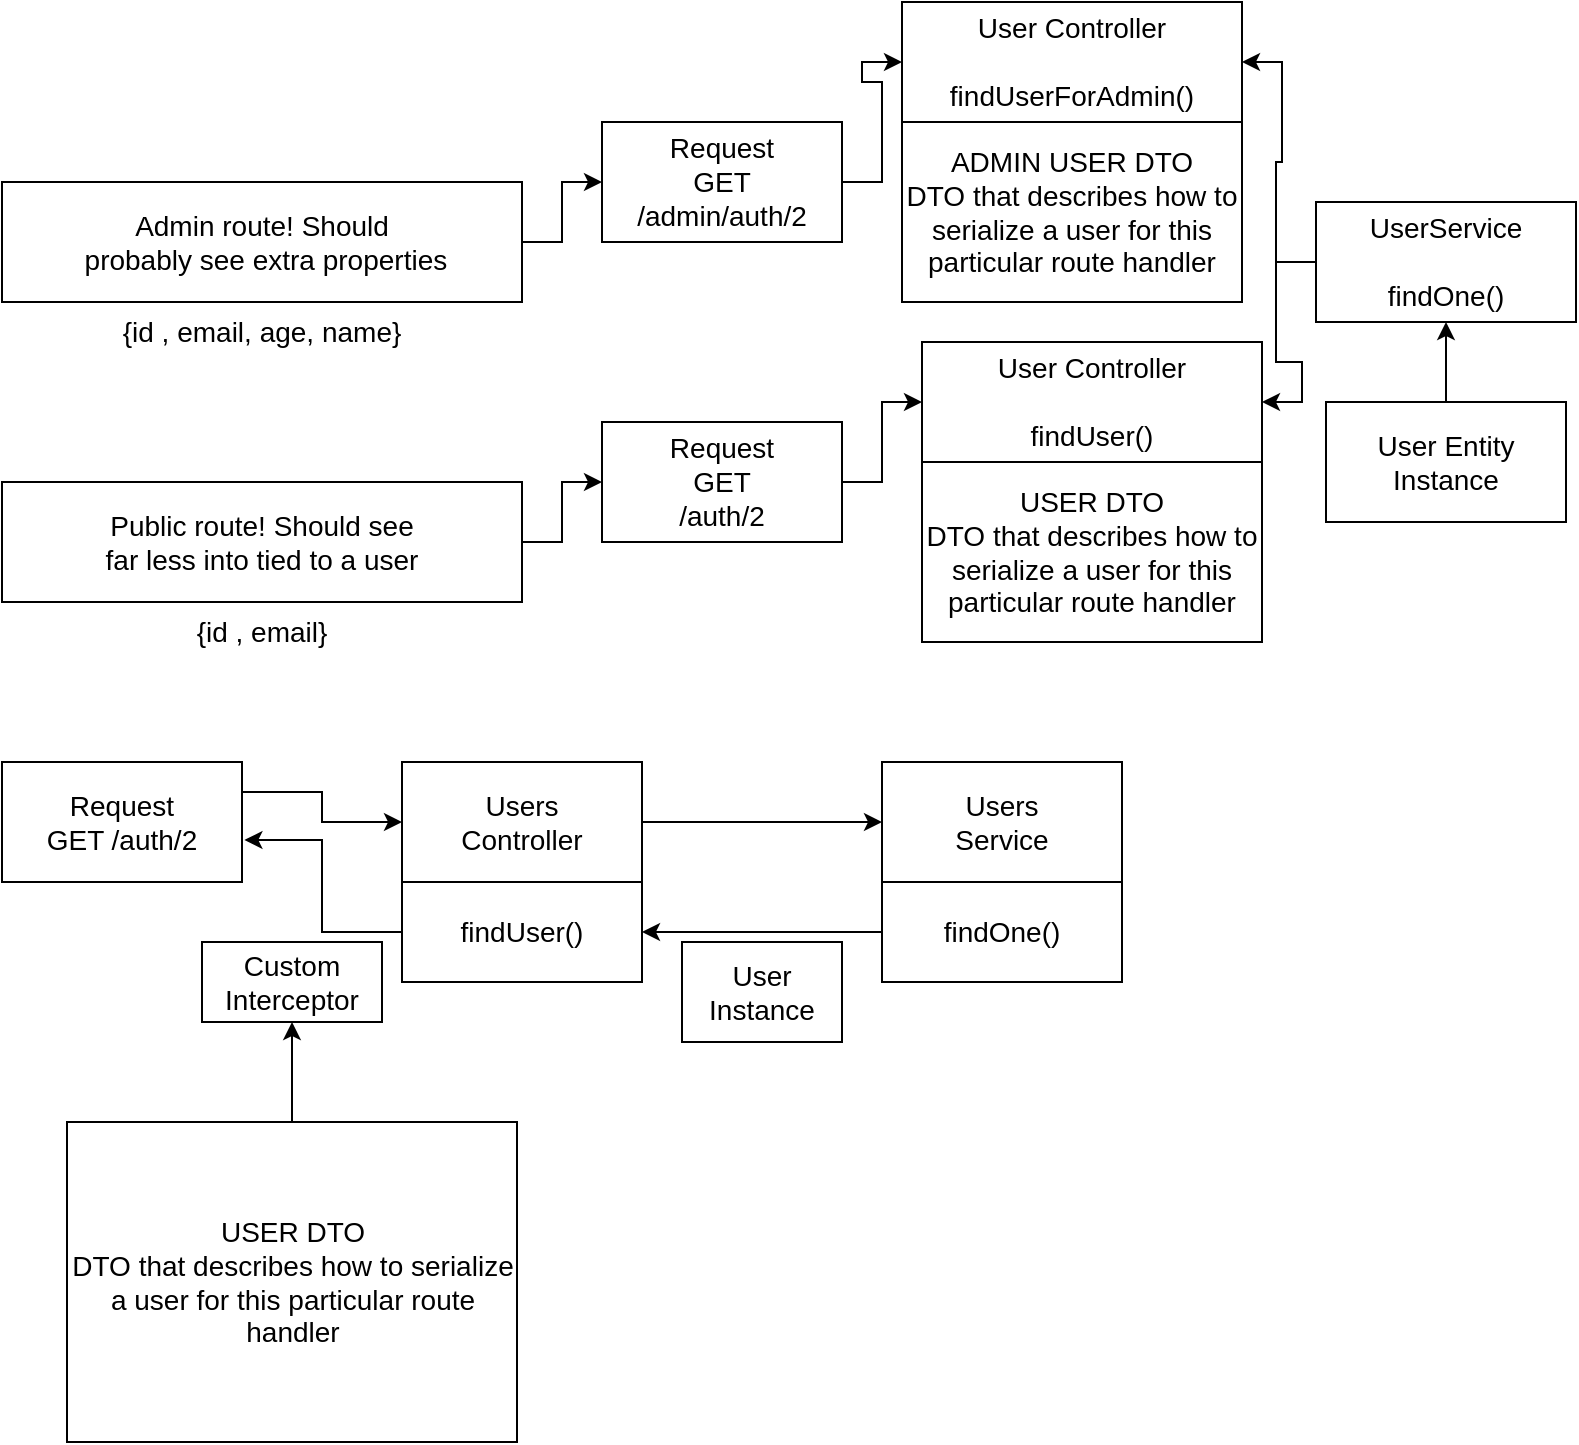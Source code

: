 <mxfile version="20.2.2" type="github">
  <diagram id="yy7V1IrCHKM3VrIjpmN8" name="페이지-1">
    <mxGraphModel dx="1038" dy="547" grid="1" gridSize="10" guides="1" tooltips="1" connect="1" arrows="1" fold="1" page="1" pageScale="1" pageWidth="827" pageHeight="1169" math="0" shadow="0">
      <root>
        <mxCell id="0" />
        <mxCell id="1" parent="0" />
        <mxCell id="KC6oDA8V-b73y0kQ5vmW-12" value="" style="edgeStyle=orthogonalEdgeStyle;rounded=0;orthogonalLoop=1;jettySize=auto;html=1;fontSize=14;" edge="1" parent="1" source="KC6oDA8V-b73y0kQ5vmW-5" target="KC6oDA8V-b73y0kQ5vmW-10">
          <mxGeometry relative="1" as="geometry" />
        </mxCell>
        <mxCell id="KC6oDA8V-b73y0kQ5vmW-5" value="&lt;span style=&quot;font-size: 14px;&quot;&gt;Admin route! Should&lt;/span&gt;&lt;br style=&quot;padding: 0px; margin: 0px; font-size: 14px;&quot;&gt;&lt;span style=&quot;font-size: 14px;&quot;&gt;&amp;nbsp;probably see extra properties&lt;/span&gt;" style="rounded=0;whiteSpace=wrap;html=1;" vertex="1" parent="1">
          <mxGeometry x="40" y="130" width="260" height="60" as="geometry" />
        </mxCell>
        <mxCell id="KC6oDA8V-b73y0kQ5vmW-7" value="{id , email, age, name}&lt;div style=&quot;padding: 0px; margin: 0px; font-size: 14px;&quot;&gt;&lt;br style=&quot;padding: 0px; margin: 0px; color: rgb(0, 0, 0); font-family: Helvetica; font-size: 14px; font-style: normal; font-variant-ligatures: normal; font-variant-caps: normal; font-weight: 400; letter-spacing: normal; orphans: 2; text-indent: 0px; text-transform: none; widows: 2; word-spacing: 0px; -webkit-text-stroke-width: 0px; background-color: rgb(248, 249, 250); text-decoration-thickness: initial; text-decoration-style: initial; text-decoration-color: initial;&quot;&gt;&#xa;&#xa;&lt;/div&gt;" style="text;whiteSpace=wrap;html=1;fontSize=14;align=center;" vertex="1" parent="1">
          <mxGeometry x="40" y="190" width="260" height="30" as="geometry" />
        </mxCell>
        <mxCell id="KC6oDA8V-b73y0kQ5vmW-13" style="edgeStyle=orthogonalEdgeStyle;rounded=0;orthogonalLoop=1;jettySize=auto;html=1;exitX=1;exitY=0.5;exitDx=0;exitDy=0;fontSize=14;" edge="1" parent="1" source="KC6oDA8V-b73y0kQ5vmW-8" target="KC6oDA8V-b73y0kQ5vmW-11">
          <mxGeometry relative="1" as="geometry" />
        </mxCell>
        <mxCell id="KC6oDA8V-b73y0kQ5vmW-8" value="&lt;span style=&quot;font-size: 14px;&quot;&gt;Public route! Should see &lt;br&gt;far less into tied to a user&lt;/span&gt;" style="rounded=0;whiteSpace=wrap;html=1;" vertex="1" parent="1">
          <mxGeometry x="40" y="280" width="260" height="60" as="geometry" />
        </mxCell>
        <mxCell id="KC6oDA8V-b73y0kQ5vmW-9" value="{id , email}&lt;div style=&quot;padding: 0px; margin: 0px; font-size: 14px;&quot;&gt;&lt;br style=&quot;padding: 0px; margin: 0px; color: rgb(0, 0, 0); font-family: Helvetica; font-size: 14px; font-style: normal; font-variant-ligatures: normal; font-variant-caps: normal; font-weight: 400; letter-spacing: normal; orphans: 2; text-indent: 0px; text-transform: none; widows: 2; word-spacing: 0px; -webkit-text-stroke-width: 0px; background-color: rgb(248, 249, 250); text-decoration-thickness: initial; text-decoration-style: initial; text-decoration-color: initial;&quot;&gt;&lt;br&gt;&lt;br&gt;&lt;/div&gt;" style="text;whiteSpace=wrap;html=1;fontSize=14;align=center;" vertex="1" parent="1">
          <mxGeometry x="40" y="340" width="260" height="30" as="geometry" />
        </mxCell>
        <mxCell id="KC6oDA8V-b73y0kQ5vmW-17" style="edgeStyle=orthogonalEdgeStyle;rounded=0;orthogonalLoop=1;jettySize=auto;html=1;exitX=1;exitY=0.5;exitDx=0;exitDy=0;entryX=0;entryY=0.5;entryDx=0;entryDy=0;fontSize=14;" edge="1" parent="1" source="KC6oDA8V-b73y0kQ5vmW-10" target="KC6oDA8V-b73y0kQ5vmW-14">
          <mxGeometry relative="1" as="geometry" />
        </mxCell>
        <mxCell id="KC6oDA8V-b73y0kQ5vmW-10" value="Request&lt;br&gt;GET&lt;br&gt;/admin/auth/2" style="rounded=0;whiteSpace=wrap;html=1;fontSize=14;" vertex="1" parent="1">
          <mxGeometry x="340" y="100" width="120" height="60" as="geometry" />
        </mxCell>
        <mxCell id="KC6oDA8V-b73y0kQ5vmW-16" style="edgeStyle=orthogonalEdgeStyle;rounded=0;orthogonalLoop=1;jettySize=auto;html=1;exitX=1;exitY=0.5;exitDx=0;exitDy=0;entryX=0;entryY=0.5;entryDx=0;entryDy=0;fontSize=14;" edge="1" parent="1" source="KC6oDA8V-b73y0kQ5vmW-11" target="KC6oDA8V-b73y0kQ5vmW-15">
          <mxGeometry relative="1" as="geometry" />
        </mxCell>
        <mxCell id="KC6oDA8V-b73y0kQ5vmW-11" value="Request&lt;br&gt;GET&lt;br&gt;/auth/2" style="rounded=0;whiteSpace=wrap;html=1;fontSize=14;" vertex="1" parent="1">
          <mxGeometry x="340" y="250" width="120" height="60" as="geometry" />
        </mxCell>
        <mxCell id="KC6oDA8V-b73y0kQ5vmW-14" value="User Controller&lt;br&gt;&lt;br&gt;findUserForAdmin()" style="rounded=0;whiteSpace=wrap;html=1;fontSize=14;" vertex="1" parent="1">
          <mxGeometry x="490" y="40" width="170" height="60" as="geometry" />
        </mxCell>
        <mxCell id="KC6oDA8V-b73y0kQ5vmW-15" value="User Controller&lt;br&gt;&lt;br&gt;findUser()" style="rounded=0;whiteSpace=wrap;html=1;fontSize=14;" vertex="1" parent="1">
          <mxGeometry x="500" y="210" width="170" height="60" as="geometry" />
        </mxCell>
        <mxCell id="KC6oDA8V-b73y0kQ5vmW-19" style="edgeStyle=orthogonalEdgeStyle;rounded=0;orthogonalLoop=1;jettySize=auto;html=1;exitX=0;exitY=0.5;exitDx=0;exitDy=0;entryX=1;entryY=0.5;entryDx=0;entryDy=0;fontSize=14;" edge="1" parent="1" source="KC6oDA8V-b73y0kQ5vmW-18" target="KC6oDA8V-b73y0kQ5vmW-14">
          <mxGeometry relative="1" as="geometry" />
        </mxCell>
        <mxCell id="KC6oDA8V-b73y0kQ5vmW-20" style="edgeStyle=orthogonalEdgeStyle;rounded=0;orthogonalLoop=1;jettySize=auto;html=1;exitX=0;exitY=0.5;exitDx=0;exitDy=0;entryX=1;entryY=0.5;entryDx=0;entryDy=0;fontSize=14;" edge="1" parent="1" source="KC6oDA8V-b73y0kQ5vmW-18" target="KC6oDA8V-b73y0kQ5vmW-15">
          <mxGeometry relative="1" as="geometry" />
        </mxCell>
        <mxCell id="KC6oDA8V-b73y0kQ5vmW-18" value="UserService&lt;br&gt;&lt;br&gt;findOne()" style="rounded=0;whiteSpace=wrap;html=1;fontSize=14;" vertex="1" parent="1">
          <mxGeometry x="697" y="140" width="130" height="60" as="geometry" />
        </mxCell>
        <mxCell id="KC6oDA8V-b73y0kQ5vmW-22" style="edgeStyle=orthogonalEdgeStyle;rounded=0;orthogonalLoop=1;jettySize=auto;html=1;exitX=0.5;exitY=0;exitDx=0;exitDy=0;entryX=0.5;entryY=1;entryDx=0;entryDy=0;fontSize=14;" edge="1" parent="1" source="KC6oDA8V-b73y0kQ5vmW-21" target="KC6oDA8V-b73y0kQ5vmW-18">
          <mxGeometry relative="1" as="geometry" />
        </mxCell>
        <mxCell id="KC6oDA8V-b73y0kQ5vmW-21" value="User Entity Instance" style="rounded=0;whiteSpace=wrap;html=1;fontSize=14;" vertex="1" parent="1">
          <mxGeometry x="702" y="240" width="120" height="60" as="geometry" />
        </mxCell>
        <mxCell id="KC6oDA8V-b73y0kQ5vmW-34" style="edgeStyle=orthogonalEdgeStyle;rounded=0;orthogonalLoop=1;jettySize=auto;html=1;exitX=1;exitY=0.25;exitDx=0;exitDy=0;fontSize=14;" edge="1" parent="1" source="KC6oDA8V-b73y0kQ5vmW-23" target="KC6oDA8V-b73y0kQ5vmW-24">
          <mxGeometry relative="1" as="geometry" />
        </mxCell>
        <mxCell id="KC6oDA8V-b73y0kQ5vmW-23" value="Request&lt;br&gt;GET /auth/2" style="rounded=0;whiteSpace=wrap;html=1;fontSize=14;" vertex="1" parent="1">
          <mxGeometry x="40" y="420" width="120" height="60" as="geometry" />
        </mxCell>
        <mxCell id="KC6oDA8V-b73y0kQ5vmW-35" style="edgeStyle=orthogonalEdgeStyle;rounded=0;orthogonalLoop=1;jettySize=auto;html=1;exitX=1;exitY=0.5;exitDx=0;exitDy=0;entryX=0;entryY=0.5;entryDx=0;entryDy=0;fontSize=14;" edge="1" parent="1" source="KC6oDA8V-b73y0kQ5vmW-24" target="KC6oDA8V-b73y0kQ5vmW-25">
          <mxGeometry relative="1" as="geometry" />
        </mxCell>
        <mxCell id="KC6oDA8V-b73y0kQ5vmW-24" value="Users&lt;br&gt;Controller" style="rounded=0;whiteSpace=wrap;html=1;fontSize=14;" vertex="1" parent="1">
          <mxGeometry x="240" y="420" width="120" height="60" as="geometry" />
        </mxCell>
        <mxCell id="KC6oDA8V-b73y0kQ5vmW-25" value="Users&lt;br&gt;Service" style="rounded=0;whiteSpace=wrap;html=1;fontSize=14;" vertex="1" parent="1">
          <mxGeometry x="480" y="420" width="120" height="60" as="geometry" />
        </mxCell>
        <mxCell id="KC6oDA8V-b73y0kQ5vmW-31" style="edgeStyle=orthogonalEdgeStyle;rounded=0;orthogonalLoop=1;jettySize=auto;html=1;exitX=0;exitY=0.5;exitDx=0;exitDy=0;entryX=1.01;entryY=0.65;entryDx=0;entryDy=0;entryPerimeter=0;fontSize=14;" edge="1" parent="1" source="KC6oDA8V-b73y0kQ5vmW-26" target="KC6oDA8V-b73y0kQ5vmW-23">
          <mxGeometry relative="1" as="geometry" />
        </mxCell>
        <mxCell id="KC6oDA8V-b73y0kQ5vmW-26" value="findUser()" style="rounded=0;whiteSpace=wrap;html=1;fontSize=14;" vertex="1" parent="1">
          <mxGeometry x="240" y="480" width="120" height="50" as="geometry" />
        </mxCell>
        <mxCell id="KC6oDA8V-b73y0kQ5vmW-28" style="edgeStyle=orthogonalEdgeStyle;rounded=0;orthogonalLoop=1;jettySize=auto;html=1;exitX=0;exitY=0.5;exitDx=0;exitDy=0;entryX=1;entryY=0.5;entryDx=0;entryDy=0;fontSize=14;" edge="1" parent="1" source="KC6oDA8V-b73y0kQ5vmW-27" target="KC6oDA8V-b73y0kQ5vmW-26">
          <mxGeometry relative="1" as="geometry" />
        </mxCell>
        <mxCell id="KC6oDA8V-b73y0kQ5vmW-27" value="findOne()" style="rounded=0;whiteSpace=wrap;html=1;fontSize=14;" vertex="1" parent="1">
          <mxGeometry x="480" y="480" width="120" height="50" as="geometry" />
        </mxCell>
        <mxCell id="KC6oDA8V-b73y0kQ5vmW-29" value="User Instance" style="rounded=0;whiteSpace=wrap;html=1;fontSize=14;" vertex="1" parent="1">
          <mxGeometry x="380" y="510" width="80" height="50" as="geometry" />
        </mxCell>
        <mxCell id="KC6oDA8V-b73y0kQ5vmW-30" value="Custom&lt;br&gt;Interceptor" style="rounded=0;whiteSpace=wrap;html=1;fontSize=14;" vertex="1" parent="1">
          <mxGeometry x="140" y="510" width="90" height="40" as="geometry" />
        </mxCell>
        <mxCell id="KC6oDA8V-b73y0kQ5vmW-33" style="edgeStyle=orthogonalEdgeStyle;rounded=0;orthogonalLoop=1;jettySize=auto;html=1;exitX=0.5;exitY=0;exitDx=0;exitDy=0;entryX=0.5;entryY=1;entryDx=0;entryDy=0;fontSize=14;" edge="1" parent="1" source="KC6oDA8V-b73y0kQ5vmW-32" target="KC6oDA8V-b73y0kQ5vmW-30">
          <mxGeometry relative="1" as="geometry" />
        </mxCell>
        <mxCell id="KC6oDA8V-b73y0kQ5vmW-32" value="USER DTO&lt;br&gt;DTO that describes how to serialize a user for this particular route handler&lt;br&gt;" style="rounded=0;whiteSpace=wrap;html=1;fontSize=14;" vertex="1" parent="1">
          <mxGeometry x="72.5" y="600" width="225" height="160" as="geometry" />
        </mxCell>
        <mxCell id="KC6oDA8V-b73y0kQ5vmW-37" value="USER DTO&lt;br&gt;DTO that describes how to serialize a user for this particular route handler&lt;br&gt;" style="rounded=0;whiteSpace=wrap;html=1;fontSize=14;" vertex="1" parent="1">
          <mxGeometry x="500" y="270" width="170" height="90" as="geometry" />
        </mxCell>
        <mxCell id="KC6oDA8V-b73y0kQ5vmW-38" value="ADMIN USER DTO&lt;br&gt;DTO that describes how to serialize a user for this particular route handler" style="rounded=0;whiteSpace=wrap;html=1;fontSize=14;" vertex="1" parent="1">
          <mxGeometry x="490" y="100" width="170" height="90" as="geometry" />
        </mxCell>
      </root>
    </mxGraphModel>
  </diagram>
</mxfile>
